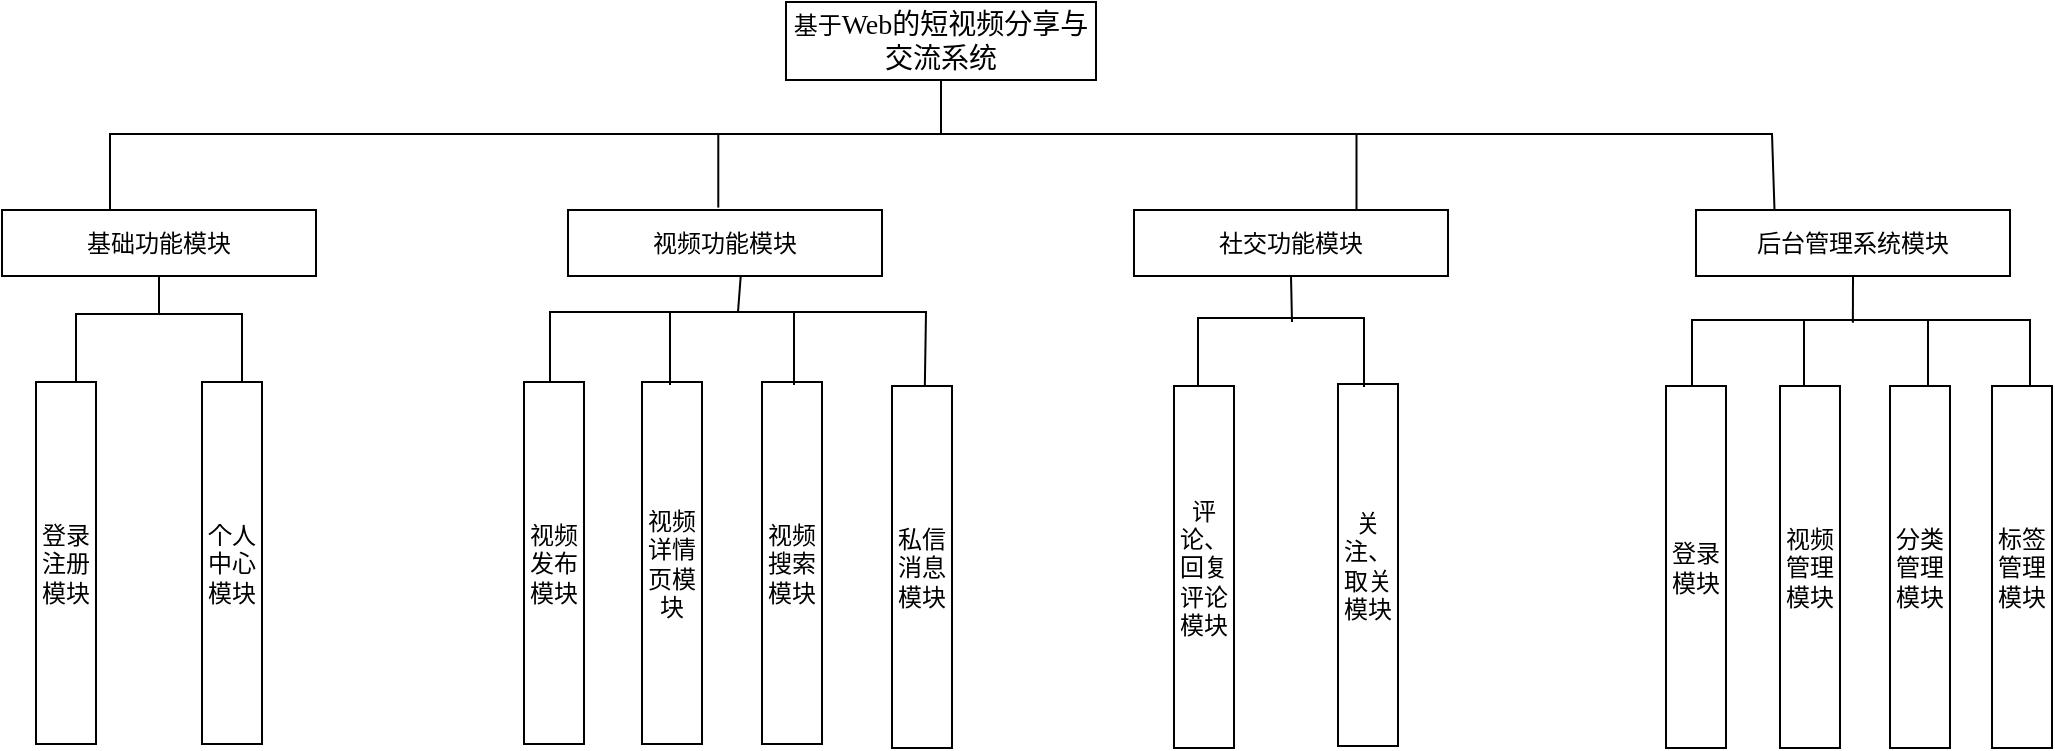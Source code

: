 <mxfile version="21.2.7" type="github">
  <diagram name="第 1 页" id="tOpcZLVh9bg7IvwKBbEm">
    <mxGraphModel dx="1393" dy="587" grid="0" gridSize="10" guides="1" tooltips="1" connect="1" arrows="1" fold="1" page="0" pageScale="1" pageWidth="827" pageHeight="1169" math="0" shadow="0">
      <root>
        <mxCell id="0" />
        <mxCell id="1" parent="0" />
        <mxCell id="B-o-XfKaj6UpTlLON4LS-1" value="基于&lt;span style=&quot;font-size:10.5pt;mso-bidi-font-size:12.0pt;font-family:&amp;quot;Times New Roman&amp;quot;,serif;&lt;br/&gt;mso-fareast-font-family:宋体;mso-ansi-language:EN-US;mso-fareast-language:ZH-CN;&lt;br/&gt;mso-bidi-language:AR-SA&quot; lang=&quot;EN-US&quot;&gt;Web&lt;/span&gt;&lt;span style=&quot;font-size:10.5pt;mso-bidi-font-size:&lt;br/&gt;12.0pt;font-family:宋体;mso-ascii-font-family:&amp;quot;Times New Roman&amp;quot;;mso-hansi-font-family:&lt;br/&gt;&amp;quot;Times New Roman&amp;quot;;mso-bidi-font-family:&amp;quot;Times New Roman&amp;quot;;mso-ansi-language:&lt;br/&gt;EN-US;mso-fareast-language:ZH-CN;mso-bidi-language:AR-SA&quot;&gt;的短视频分享与交流系统&lt;/span&gt;" style="rounded=0;whiteSpace=wrap;html=1;" vertex="1" parent="1">
          <mxGeometry x="324" y="93" width="155" height="39" as="geometry" />
        </mxCell>
        <mxCell id="B-o-XfKaj6UpTlLON4LS-2" value="基础功能模块" style="rounded=0;whiteSpace=wrap;html=1;" vertex="1" parent="1">
          <mxGeometry x="-68" y="197" width="157" height="33" as="geometry" />
        </mxCell>
        <mxCell id="B-o-XfKaj6UpTlLON4LS-5" value="视频功能模块" style="rounded=0;whiteSpace=wrap;html=1;" vertex="1" parent="1">
          <mxGeometry x="215" y="197" width="157" height="33" as="geometry" />
        </mxCell>
        <mxCell id="B-o-XfKaj6UpTlLON4LS-6" value="社交功能模块" style="rounded=0;whiteSpace=wrap;html=1;" vertex="1" parent="1">
          <mxGeometry x="498" y="197" width="157" height="33" as="geometry" />
        </mxCell>
        <mxCell id="B-o-XfKaj6UpTlLON4LS-7" value="后台管理系统模块" style="rounded=0;whiteSpace=wrap;html=1;" vertex="1" parent="1">
          <mxGeometry x="779" y="197" width="157" height="33" as="geometry" />
        </mxCell>
        <mxCell id="B-o-XfKaj6UpTlLON4LS-12" value="登录注册模块" style="rounded=0;whiteSpace=wrap;html=1;" vertex="1" parent="1">
          <mxGeometry x="-51" y="283" width="30" height="181" as="geometry" />
        </mxCell>
        <mxCell id="B-o-XfKaj6UpTlLON4LS-13" value="个人中心模块" style="rounded=0;whiteSpace=wrap;html=1;" vertex="1" parent="1">
          <mxGeometry x="32" y="283" width="30" height="181" as="geometry" />
        </mxCell>
        <mxCell id="B-o-XfKaj6UpTlLON4LS-14" value="视频详情页模块" style="rounded=0;whiteSpace=wrap;html=1;" vertex="1" parent="1">
          <mxGeometry x="252" y="283" width="30" height="181" as="geometry" />
        </mxCell>
        <mxCell id="B-o-XfKaj6UpTlLON4LS-15" value="私信消息模块" style="rounded=0;whiteSpace=wrap;html=1;" vertex="1" parent="1">
          <mxGeometry x="377" y="285" width="30" height="181" as="geometry" />
        </mxCell>
        <mxCell id="B-o-XfKaj6UpTlLON4LS-16" value="视频搜索模块" style="rounded=0;whiteSpace=wrap;html=1;" vertex="1" parent="1">
          <mxGeometry x="312" y="283" width="30" height="181" as="geometry" />
        </mxCell>
        <mxCell id="B-o-XfKaj6UpTlLON4LS-17" value="视频发布模块" style="rounded=0;whiteSpace=wrap;html=1;" vertex="1" parent="1">
          <mxGeometry x="193" y="283" width="30" height="181" as="geometry" />
        </mxCell>
        <mxCell id="B-o-XfKaj6UpTlLON4LS-18" value="关注、取关模块" style="rounded=0;whiteSpace=wrap;html=1;" vertex="1" parent="1">
          <mxGeometry x="600" y="284" width="30" height="181" as="geometry" />
        </mxCell>
        <mxCell id="B-o-XfKaj6UpTlLON4LS-19" value="评论、回复评论模块" style="rounded=0;whiteSpace=wrap;html=1;" vertex="1" parent="1">
          <mxGeometry x="518" y="285" width="30" height="181" as="geometry" />
        </mxCell>
        <mxCell id="B-o-XfKaj6UpTlLON4LS-20" value="登录模块" style="rounded=0;whiteSpace=wrap;html=1;" vertex="1" parent="1">
          <mxGeometry x="764" y="285" width="30" height="181" as="geometry" />
        </mxCell>
        <mxCell id="B-o-XfKaj6UpTlLON4LS-22" value="" style="shape=partialRectangle;whiteSpace=wrap;html=1;bottom=0;right=0;fillColor=none;" vertex="1" parent="1">
          <mxGeometry x="-14" y="159" width="831" height="38" as="geometry" />
        </mxCell>
        <mxCell id="B-o-XfKaj6UpTlLON4LS-25" value="" style="endArrow=none;html=1;rounded=0;entryX=0.5;entryY=1;entryDx=0;entryDy=0;exitX=0.5;exitY=0;exitDx=0;exitDy=0;" edge="1" parent="1" source="B-o-XfKaj6UpTlLON4LS-22" target="B-o-XfKaj6UpTlLON4LS-1">
          <mxGeometry width="50" height="50" relative="1" as="geometry">
            <mxPoint x="408" y="178" as="sourcePoint" />
            <mxPoint x="450" y="194" as="targetPoint" />
          </mxGeometry>
        </mxCell>
        <mxCell id="B-o-XfKaj6UpTlLON4LS-26" value="" style="endArrow=none;html=1;rounded=0;exitX=0.25;exitY=0;exitDx=0;exitDy=0;entryX=1;entryY=0;entryDx=0;entryDy=0;" edge="1" parent="1" source="B-o-XfKaj6UpTlLON4LS-7" target="B-o-XfKaj6UpTlLON4LS-22">
          <mxGeometry width="50" height="50" relative="1" as="geometry">
            <mxPoint x="803" y="84" as="sourcePoint" />
            <mxPoint x="853" y="34" as="targetPoint" />
          </mxGeometry>
        </mxCell>
        <mxCell id="B-o-XfKaj6UpTlLON4LS-27" value="" style="endArrow=none;html=1;rounded=0;exitX=0.366;exitY=0.968;exitDx=0;exitDy=0;exitPerimeter=0;entryX=0.366;entryY=0;entryDx=0;entryDy=0;entryPerimeter=0;" edge="1" parent="1" source="B-o-XfKaj6UpTlLON4LS-22" target="B-o-XfKaj6UpTlLON4LS-22">
          <mxGeometry width="50" height="50" relative="1" as="geometry">
            <mxPoint x="173" y="87" as="sourcePoint" />
            <mxPoint x="277" y="95" as="targetPoint" />
          </mxGeometry>
        </mxCell>
        <mxCell id="B-o-XfKaj6UpTlLON4LS-28" value="" style="endArrow=none;html=1;rounded=0;entryX=0.75;entryY=0;entryDx=0;entryDy=0;exitX=0.75;exitY=1;exitDx=0;exitDy=0;" edge="1" parent="1" source="B-o-XfKaj6UpTlLON4LS-22" target="B-o-XfKaj6UpTlLON4LS-22">
          <mxGeometry width="50" height="50" relative="1" as="geometry">
            <mxPoint x="580" y="65" as="sourcePoint" />
            <mxPoint x="642" y="25" as="targetPoint" />
          </mxGeometry>
        </mxCell>
        <mxCell id="B-o-XfKaj6UpTlLON4LS-30" value="视频管理模块" style="rounded=0;whiteSpace=wrap;html=1;" vertex="1" parent="1">
          <mxGeometry x="821" y="285" width="30" height="181" as="geometry" />
        </mxCell>
        <mxCell id="B-o-XfKaj6UpTlLON4LS-31" value="分类管理模块" style="rounded=0;whiteSpace=wrap;html=1;" vertex="1" parent="1">
          <mxGeometry x="876" y="285" width="30" height="181" as="geometry" />
        </mxCell>
        <mxCell id="B-o-XfKaj6UpTlLON4LS-32" value="标签管理模块" style="rounded=0;whiteSpace=wrap;html=1;" vertex="1" parent="1">
          <mxGeometry x="927" y="285" width="30" height="181" as="geometry" />
        </mxCell>
        <mxCell id="B-o-XfKaj6UpTlLON4LS-36" value="" style="endArrow=none;html=1;rounded=0;entryX=1;entryY=0;entryDx=0;entryDy=0;" edge="1" parent="1" source="B-o-XfKaj6UpTlLON4LS-15" target="B-o-XfKaj6UpTlLON4LS-33">
          <mxGeometry width="50" height="50" relative="1" as="geometry">
            <mxPoint x="60" y="127" as="sourcePoint" />
            <mxPoint x="110" y="77" as="targetPoint" />
          </mxGeometry>
        </mxCell>
        <mxCell id="B-o-XfKaj6UpTlLON4LS-40" value="" style="group" vertex="1" connectable="0" parent="1">
          <mxGeometry x="206" y="248" width="188" height="46" as="geometry" />
        </mxCell>
        <mxCell id="B-o-XfKaj6UpTlLON4LS-33" value="" style="shape=partialRectangle;whiteSpace=wrap;html=1;bottom=0;right=0;fillColor=none;" vertex="1" parent="B-o-XfKaj6UpTlLON4LS-40">
          <mxGeometry width="188" height="35" as="geometry" />
        </mxCell>
        <mxCell id="B-o-XfKaj6UpTlLON4LS-39" value="" style="endArrow=none;html=1;rounded=0;entryX=0.5;entryY=0;entryDx=0;entryDy=0;exitX=0.55;exitY=1.006;exitDx=0;exitDy=0;exitPerimeter=0;" edge="1" parent="B-o-XfKaj6UpTlLON4LS-40" source="B-o-XfKaj6UpTlLON4LS-5" target="B-o-XfKaj6UpTlLON4LS-33">
          <mxGeometry width="50" height="50" relative="1" as="geometry">
            <mxPoint x="-91" y="-174" as="sourcePoint" />
            <mxPoint x="-44" y="-224" as="targetPoint" />
          </mxGeometry>
        </mxCell>
        <mxCell id="B-o-XfKaj6UpTlLON4LS-46" value="" style="shape=partialRectangle;whiteSpace=wrap;html=1;bottom=0;top=0;fillColor=none;" vertex="1" parent="B-o-XfKaj6UpTlLON4LS-40">
          <mxGeometry x="60" width="62" height="36" as="geometry" />
        </mxCell>
        <mxCell id="B-o-XfKaj6UpTlLON4LS-44" value="" style="endArrow=none;html=1;rounded=0;exitX=0;exitY=0;exitDx=0;exitDy=0;entryX=1;entryY=0;entryDx=0;entryDy=0;" edge="1" parent="1" source="B-o-XfKaj6UpTlLON4LS-56" target="B-o-XfKaj6UpTlLON4LS-56">
          <mxGeometry width="50" height="50" relative="1" as="geometry">
            <mxPoint x="-52" y="10" as="sourcePoint" />
            <mxPoint x="30" y="49" as="targetPoint" />
          </mxGeometry>
        </mxCell>
        <mxCell id="B-o-XfKaj6UpTlLON4LS-45" value="" style="shape=partialRectangle;whiteSpace=wrap;html=1;bottom=0;right=0;fillColor=none;" vertex="1" parent="1">
          <mxGeometry x="777" y="252" width="169" height="33" as="geometry" />
        </mxCell>
        <mxCell id="B-o-XfKaj6UpTlLON4LS-47" value="" style="endArrow=none;html=1;rounded=0;exitX=1;exitY=1;exitDx=0;exitDy=0;entryX=1;entryY=0;entryDx=0;entryDy=0;" edge="1" parent="1" source="B-o-XfKaj6UpTlLON4LS-45" target="B-o-XfKaj6UpTlLON4LS-45">
          <mxGeometry width="50" height="50" relative="1" as="geometry">
            <mxPoint x="857" y="138" as="sourcePoint" />
            <mxPoint x="907" y="88" as="targetPoint" />
          </mxGeometry>
        </mxCell>
        <mxCell id="B-o-XfKaj6UpTlLON4LS-48" value="" style="endArrow=none;html=1;rounded=0;entryX=0.394;entryY=0.044;entryDx=0;entryDy=0;exitX=0.5;exitY=1;exitDx=0;exitDy=0;entryPerimeter=0;" edge="1" parent="1" source="B-o-XfKaj6UpTlLON4LS-7" target="B-o-XfKaj6UpTlLON4LS-52">
          <mxGeometry width="50" height="50" relative="1" as="geometry">
            <mxPoint x="883" y="105" as="sourcePoint" />
            <mxPoint x="919" y="56" as="targetPoint" />
          </mxGeometry>
        </mxCell>
        <mxCell id="B-o-XfKaj6UpTlLON4LS-52" value="" style="shape=partialRectangle;whiteSpace=wrap;html=1;bottom=0;top=0;fillColor=none;" vertex="1" parent="1">
          <mxGeometry x="833" y="252" width="62" height="32" as="geometry" />
        </mxCell>
        <mxCell id="B-o-XfKaj6UpTlLON4LS-53" value="" style="shape=partialRectangle;whiteSpace=wrap;html=1;bottom=0;top=0;fillColor=none;" vertex="1" parent="1">
          <mxGeometry x="530" y="251" width="83" height="34" as="geometry" />
        </mxCell>
        <mxCell id="B-o-XfKaj6UpTlLON4LS-54" value="" style="endArrow=none;html=1;rounded=0;exitX=0;exitY=0;exitDx=0;exitDy=0;entryX=1;entryY=0;entryDx=0;entryDy=0;" edge="1" parent="1" source="B-o-XfKaj6UpTlLON4LS-53" target="B-o-XfKaj6UpTlLON4LS-53">
          <mxGeometry width="50" height="50" relative="1" as="geometry">
            <mxPoint x="552" y="84" as="sourcePoint" />
            <mxPoint x="602" y="34" as="targetPoint" />
          </mxGeometry>
        </mxCell>
        <mxCell id="B-o-XfKaj6UpTlLON4LS-55" value="" style="endArrow=none;html=1;rounded=0;exitX=0.5;exitY=1;exitDx=0;exitDy=0;" edge="1" parent="1" source="B-o-XfKaj6UpTlLON4LS-6">
          <mxGeometry width="50" height="50" relative="1" as="geometry">
            <mxPoint x="503" y="28" as="sourcePoint" />
            <mxPoint x="577" y="253" as="targetPoint" />
          </mxGeometry>
        </mxCell>
        <mxCell id="B-o-XfKaj6UpTlLON4LS-56" value="" style="shape=partialRectangle;whiteSpace=wrap;html=1;bottom=0;top=0;fillColor=none;" vertex="1" parent="1">
          <mxGeometry x="-31" y="249" width="83" height="34" as="geometry" />
        </mxCell>
        <mxCell id="B-o-XfKaj6UpTlLON4LS-57" value="" style="endArrow=none;html=1;rounded=0;exitX=0.5;exitY=1;exitDx=0;exitDy=0;entryX=0.5;entryY=0;entryDx=0;entryDy=0;" edge="1" parent="1" source="B-o-XfKaj6UpTlLON4LS-2" target="B-o-XfKaj6UpTlLON4LS-56">
          <mxGeometry width="50" height="50" relative="1" as="geometry">
            <mxPoint x="18" y="25" as="sourcePoint" />
            <mxPoint x="68" y="-25" as="targetPoint" />
          </mxGeometry>
        </mxCell>
      </root>
    </mxGraphModel>
  </diagram>
</mxfile>
